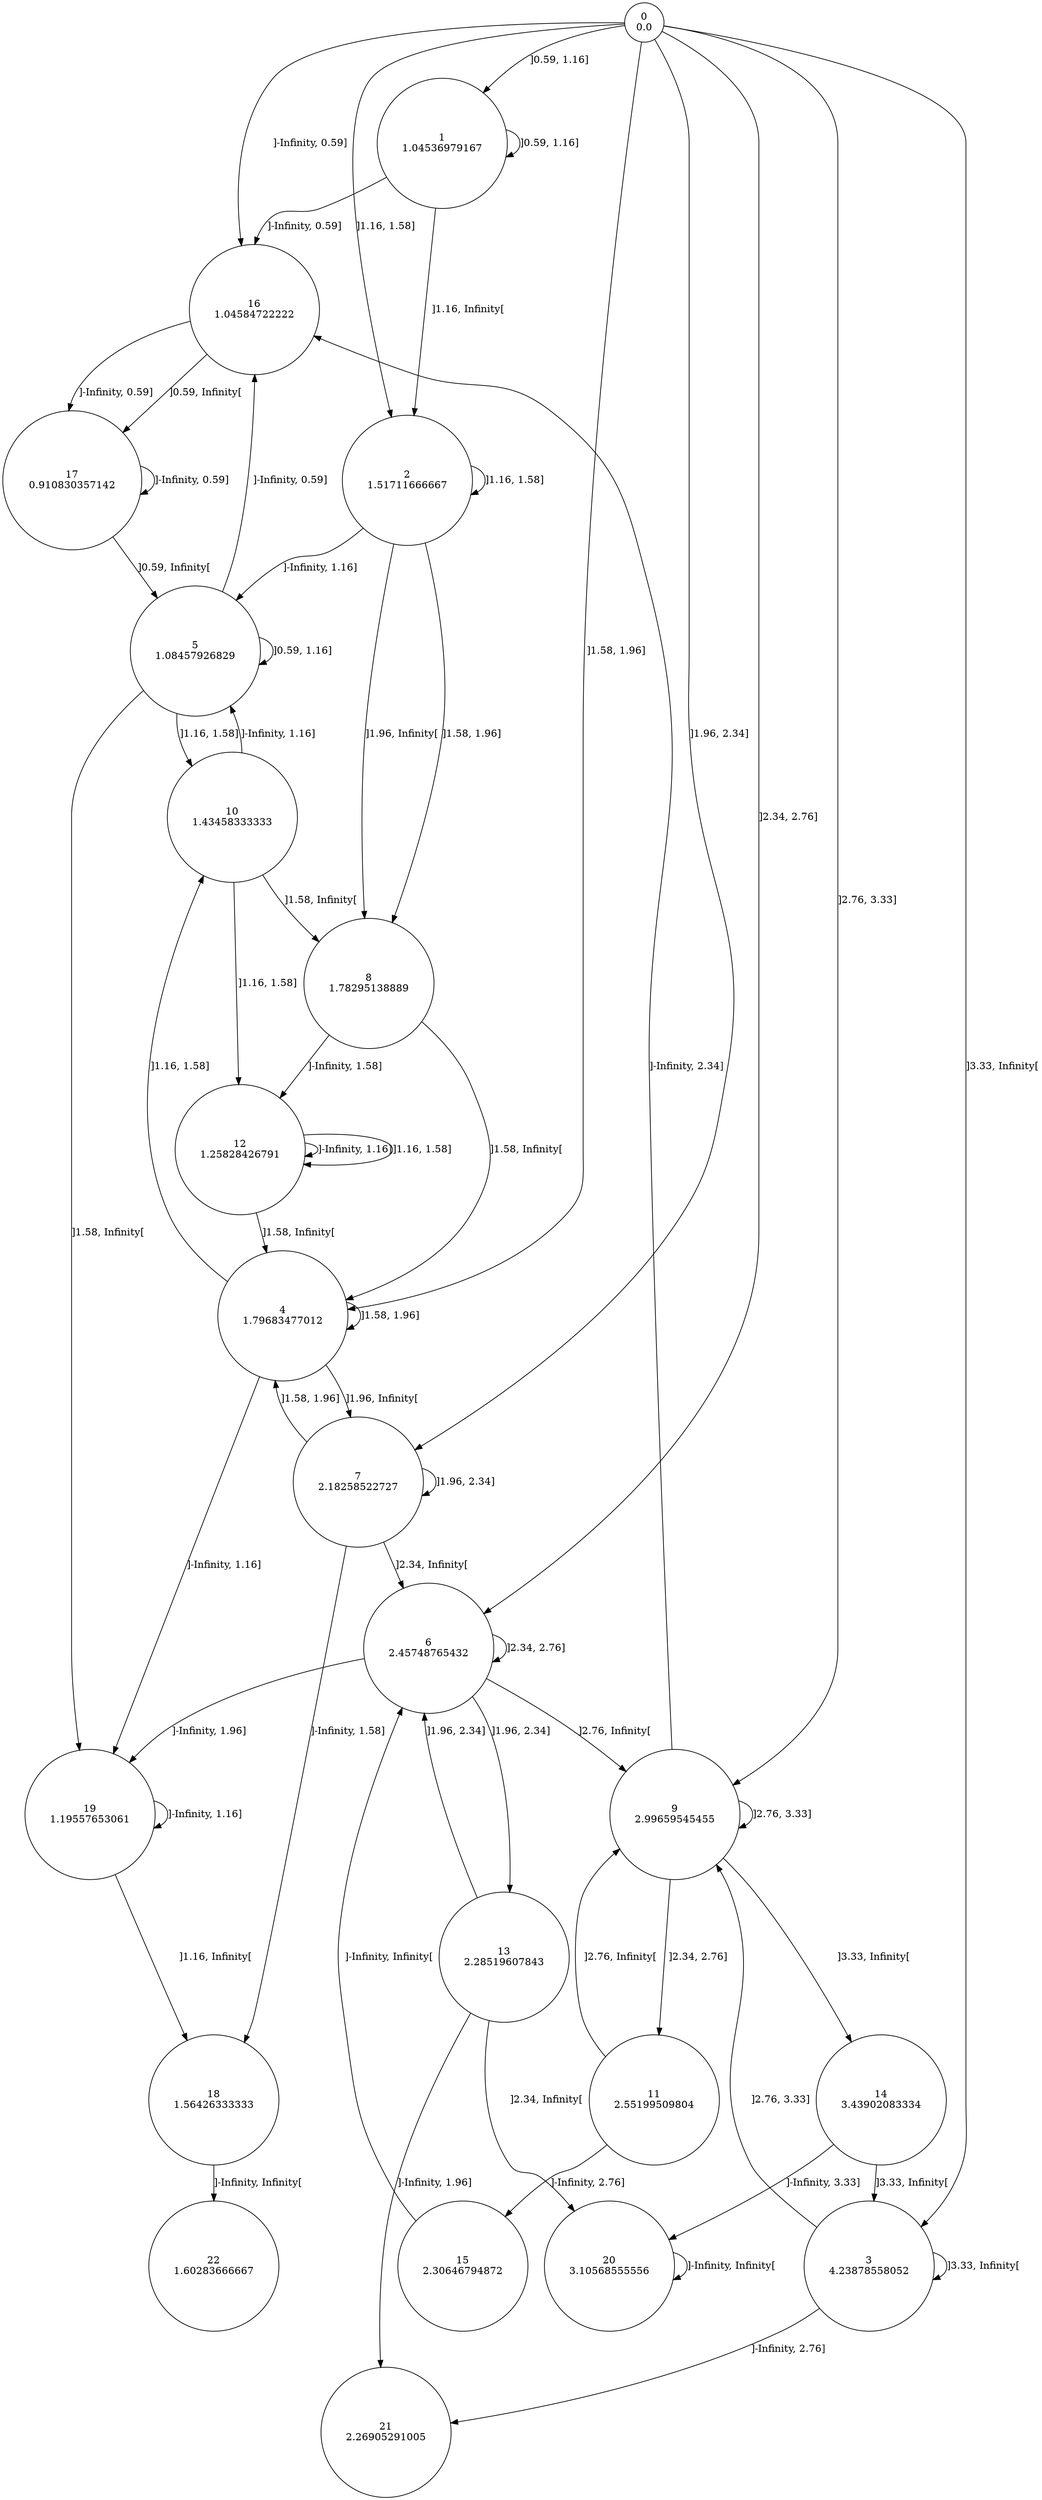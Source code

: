 digraph a {
0 [shape=circle, label="0\n0.0"];
	0 -> 16 [label="]-Infinity, 0.59]"];
	0 -> 1 [label="]0.59, 1.16]"];
	0 -> 2 [label="]1.16, 1.58]"];
	0 -> 4 [label="]1.58, 1.96]"];
	0 -> 7 [label="]1.96, 2.34]"];
	0 -> 6 [label="]2.34, 2.76]"];
	0 -> 9 [label="]2.76, 3.33]"];
	0 -> 3 [label="]3.33, Infinity["];
1 [shape=circle, label="1\n1.04536979167"];
	1 -> 16 [label="]-Infinity, 0.59]"];
	1 -> 1 [label="]0.59, 1.16]"];
	1 -> 2 [label="]1.16, Infinity["];
2 [shape=circle, label="2\n1.51711666667"];
	2 -> 5 [label="]-Infinity, 1.16]"];
	2 -> 2 [label="]1.16, 1.58]"];
	2 -> 8 [label="]1.58, 1.96]"];
	2 -> 8 [label="]1.96, Infinity["];
3 [shape=circle, label="3\n4.23878558052"];
	3 -> 21 [label="]-Infinity, 2.76]"];
	3 -> 9 [label="]2.76, 3.33]"];
	3 -> 3 [label="]3.33, Infinity["];
4 [shape=circle, label="4\n1.79683477012"];
	4 -> 19 [label="]-Infinity, 1.16]"];
	4 -> 10 [label="]1.16, 1.58]"];
	4 -> 4 [label="]1.58, 1.96]"];
	4 -> 7 [label="]1.96, Infinity["];
5 [shape=circle, label="5\n1.08457926829"];
	5 -> 16 [label="]-Infinity, 0.59]"];
	5 -> 5 [label="]0.59, 1.16]"];
	5 -> 10 [label="]1.16, 1.58]"];
	5 -> 19 [label="]1.58, Infinity["];
6 [shape=circle, label="6\n2.45748765432"];
	6 -> 19 [label="]-Infinity, 1.96]"];
	6 -> 13 [label="]1.96, 2.34]"];
	6 -> 6 [label="]2.34, 2.76]"];
	6 -> 9 [label="]2.76, Infinity["];
7 [shape=circle, label="7\n2.18258522727"];
	7 -> 18 [label="]-Infinity, 1.58]"];
	7 -> 4 [label="]1.58, 1.96]"];
	7 -> 7 [label="]1.96, 2.34]"];
	7 -> 6 [label="]2.34, Infinity["];
8 [shape=circle, label="8\n1.78295138889"];
	8 -> 12 [label="]-Infinity, 1.58]"];
	8 -> 4 [label="]1.58, Infinity["];
9 [shape=circle, label="9\n2.99659545455"];
	9 -> 16 [label="]-Infinity, 2.34]"];
	9 -> 11 [label="]2.34, 2.76]"];
	9 -> 9 [label="]2.76, 3.33]"];
	9 -> 14 [label="]3.33, Infinity["];
10 [shape=circle, label="10\n1.43458333333"];
	10 -> 5 [label="]-Infinity, 1.16]"];
	10 -> 12 [label="]1.16, 1.58]"];
	10 -> 8 [label="]1.58, Infinity["];
11 [shape=circle, label="11\n2.55199509804"];
	11 -> 15 [label="]-Infinity, 2.76]"];
	11 -> 9 [label="]2.76, Infinity["];
12 [shape=circle, label="12\n1.25828426791"];
	12 -> 12 [label="]-Infinity, 1.16]"];
	12 -> 12 [label="]1.16, 1.58]"];
	12 -> 4 [label="]1.58, Infinity["];
13 [shape=circle, label="13\n2.28519607843"];
	13 -> 21 [label="]-Infinity, 1.96]"];
	13 -> 6 [label="]1.96, 2.34]"];
	13 -> 20 [label="]2.34, Infinity["];
14 [shape=circle, label="14\n3.43902083334"];
	14 -> 20 [label="]-Infinity, 3.33]"];
	14 -> 3 [label="]3.33, Infinity["];
15 [shape=circle, label="15\n2.30646794872"];
	15 -> 6 [label="]-Infinity, Infinity["];
16 [shape=circle, label="16\n1.04584722222"];
	16 -> 17 [label="]-Infinity, 0.59]"];
	16 -> 17 [label="]0.59, Infinity["];
17 [shape=circle, label="17\n0.910830357142"];
	17 -> 17 [label="]-Infinity, 0.59]"];
	17 -> 5 [label="]0.59, Infinity["];
18 [shape=circle, label="18\n1.56426333333"];
	18 -> 22 [label="]-Infinity, Infinity["];
19 [shape=circle, label="19\n1.19557653061"];
	19 -> 19 [label="]-Infinity, 1.16]"];
	19 -> 18 [label="]1.16, Infinity["];
20 [shape=circle, label="20\n3.10568555556"];
	20 -> 20 [label="]-Infinity, Infinity["];
21 [shape=circle, label="21\n2.26905291005"];
22 [shape=circle, label="22\n1.60283666667"];
}